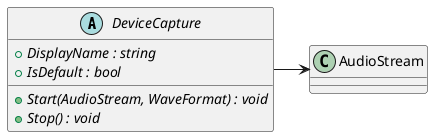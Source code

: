 @startuml
abstract class DeviceCapture {
    + {abstract} DisplayName : string
    + {abstract} IsDefault : bool
    + {abstract} Start(AudioStream, WaveFormat) : void
    + {abstract} Stop() : void
}
DeviceCapture -> AudioStream
@enduml
